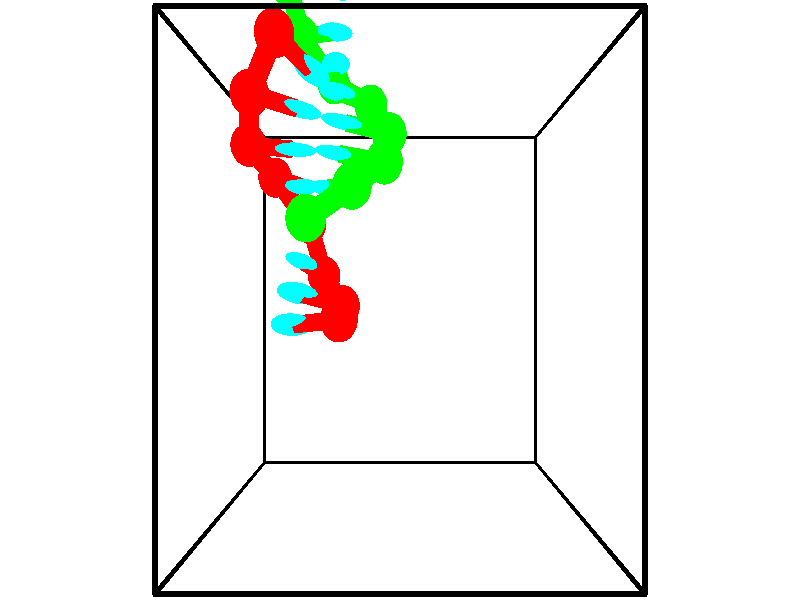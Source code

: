 // switches for output
#declare DRAW_BASES = 1; // possible values are 0, 1; only relevant for DNA ribbons
#declare DRAW_BASES_TYPE = 3; // possible values are 1, 2, 3; only relevant for DNA ribbons
#declare DRAW_FOG = 0; // set to 1 to enable fog

#include "colors.inc"

#include "transforms.inc"
background { rgb <1, 1, 1>}

#default {
   normal{
       ripples 0.25
       frequency 0.20
       turbulence 0.2
       lambda 5
   }
	finish {
		phong 0.1
		phong_size 40.
	}
}

// original window dimensions: 1024x640


// camera settings

camera {
	sky <-0, 1, 0>
	up <-0, 1, 0>
	right 1.6 * <1, 0, 0>
	location <2.5, 2.5, 11.1562>
	look_at <2.5, 2.5, 2.5>
	direction <0, 0, -8.6562>
	angle 67.0682
}


# declare cpy_camera_pos = <2.5, 2.5, 11.1562>;
# if (DRAW_FOG = 1)
fog {
	fog_type 2
	up vnormalize(cpy_camera_pos)
	color rgbt<1,1,1,0.3>
	distance 1e-5
	fog_alt 3e-3
	fog_offset 4
}
# end


// LIGHTS

# declare lum = 6;
global_settings {
	ambient_light rgb lum * <0.05, 0.05, 0.05>
	max_trace_level 15
}# declare cpy_direct_light_amount = 0.25;
light_source
{	1000 * <-1, -1, 1>,
	rgb lum * cpy_direct_light_amount
	parallel
}

light_source
{	1000 * <1, 1, -1>,
	rgb lum * cpy_direct_light_amount
	parallel
}

// strand 0

// nucleotide -1

// particle -1
sphere {
	<1.686282, 2.279037, 3.118082> 0.250000
	pigment { color rgbt <1,0,0,0> }
	no_shadow
}
cylinder {
	<1.304127, 2.244102, 3.005224>,  <1.074834, 2.223141, 2.937510>, 0.100000
	pigment { color rgbt <1,0,0,0> }
	no_shadow
}
cylinder {
	<1.304127, 2.244102, 3.005224>,  <1.686282, 2.279037, 3.118082>, 0.100000
	pigment { color rgbt <1,0,0,0> }
	no_shadow
}

// particle -1
sphere {
	<1.304127, 2.244102, 3.005224> 0.100000
	pigment { color rgbt <1,0,0,0> }
	no_shadow
}
sphere {
	0, 1
	scale<0.080000,0.200000,0.300000>
	matrix <0.089892, 0.823976, -0.559449,
		0.281341, -0.559854, -0.779366,
		-0.955388, -0.087337, -0.282144,
		1.017510, 2.217901, 2.920581>
	pigment { color rgbt <0,1,1,0> }
	no_shadow
}
cylinder {
	<1.663068, 2.430006, 2.343136>,  <1.686282, 2.279037, 3.118082>, 0.130000
	pigment { color rgbt <1,0,0,0> }
	no_shadow
}

// nucleotide -1

// particle -1
sphere {
	<1.663068, 2.430006, 2.343136> 0.250000
	pigment { color rgbt <1,0,0,0> }
	no_shadow
}
cylinder {
	<1.321621, 2.514557, 2.533569>,  <1.116753, 2.565288, 2.647829>, 0.100000
	pigment { color rgbt <1,0,0,0> }
	no_shadow
}
cylinder {
	<1.321621, 2.514557, 2.533569>,  <1.663068, 2.430006, 2.343136>, 0.100000
	pigment { color rgbt <1,0,0,0> }
	no_shadow
}

// particle -1
sphere {
	<1.321621, 2.514557, 2.533569> 0.100000
	pigment { color rgbt <1,0,0,0> }
	no_shadow
}
sphere {
	0, 1
	scale<0.080000,0.200000,0.300000>
	matrix <-0.059037, 0.868816, -0.491603,
		-0.517542, -0.447748, -0.729158,
		-0.853619, 0.211378, 0.476083,
		1.065535, 2.577970, 2.676394>
	pigment { color rgbt <0,1,1,0> }
	no_shadow
}
cylinder {
	<1.328815, 2.814576, 1.843065>,  <1.663068, 2.430006, 2.343136>, 0.130000
	pigment { color rgbt <1,0,0,0> }
	no_shadow
}

// nucleotide -1

// particle -1
sphere {
	<1.328815, 2.814576, 1.843065> 0.250000
	pigment { color rgbt <1,0,0,0> }
	no_shadow
}
cylinder {
	<1.190483, 2.898647, 2.208847>,  <1.107484, 2.949090, 2.428316>, 0.100000
	pigment { color rgbt <1,0,0,0> }
	no_shadow
}
cylinder {
	<1.190483, 2.898647, 2.208847>,  <1.328815, 2.814576, 1.843065>, 0.100000
	pigment { color rgbt <1,0,0,0> }
	no_shadow
}

// particle -1
sphere {
	<1.190483, 2.898647, 2.208847> 0.100000
	pigment { color rgbt <1,0,0,0> }
	no_shadow
}
sphere {
	0, 1
	scale<0.080000,0.200000,0.300000>
	matrix <0.134035, 0.975660, -0.173556,
		-0.928675, 0.062548, -0.365582,
		-0.345829, 0.210178, 0.914455,
		1.086735, 2.961701, 2.483184>
	pigment { color rgbt <0,1,1,0> }
	no_shadow
}
cylinder {
	<1.085904, 3.485751, 1.678277>,  <1.328815, 2.814576, 1.843065>, 0.130000
	pigment { color rgbt <1,0,0,0> }
	no_shadow
}

// nucleotide -1

// particle -1
sphere {
	<1.085904, 3.485751, 1.678277> 0.250000
	pigment { color rgbt <1,0,0,0> }
	no_shadow
}
cylinder {
	<1.124470, 3.464046, 2.075821>,  <1.147609, 3.451024, 2.314348>, 0.100000
	pigment { color rgbt <1,0,0,0> }
	no_shadow
}
cylinder {
	<1.124470, 3.464046, 2.075821>,  <1.085904, 3.485751, 1.678277>, 0.100000
	pigment { color rgbt <1,0,0,0> }
	no_shadow
}

// particle -1
sphere {
	<1.124470, 3.464046, 2.075821> 0.100000
	pigment { color rgbt <1,0,0,0> }
	no_shadow
}
sphere {
	0, 1
	scale<0.080000,0.200000,0.300000>
	matrix <-0.098615, 0.993079, 0.063787,
		-0.990444, -0.104160, 0.090395,
		0.096413, -0.054263, 0.993861,
		1.153394, 3.447768, 2.373979>
	pigment { color rgbt <0,1,1,0> }
	no_shadow
}
cylinder {
	<0.611985, 4.042710, 2.019950>,  <1.085904, 3.485751, 1.678277>, 0.130000
	pigment { color rgbt <1,0,0,0> }
	no_shadow
}

// nucleotide -1

// particle -1
sphere {
	<0.611985, 4.042710, 2.019950> 0.250000
	pigment { color rgbt <1,0,0,0> }
	no_shadow
}
cylinder {
	<0.885056, 3.938335, 2.292967>,  <1.048898, 3.875711, 2.456777>, 0.100000
	pigment { color rgbt <1,0,0,0> }
	no_shadow
}
cylinder {
	<0.885056, 3.938335, 2.292967>,  <0.611985, 4.042710, 2.019950>, 0.100000
	pigment { color rgbt <1,0,0,0> }
	no_shadow
}

// particle -1
sphere {
	<0.885056, 3.938335, 2.292967> 0.100000
	pigment { color rgbt <1,0,0,0> }
	no_shadow
}
sphere {
	0, 1
	scale<0.080000,0.200000,0.300000>
	matrix <-0.007854, 0.931394, 0.363928,
		-0.730679, -0.253806, 0.633791,
		0.682676, -0.260937, 0.682543,
		1.089859, 3.860054, 2.497730>
	pigment { color rgbt <0,1,1,0> }
	no_shadow
}
cylinder {
	<0.359695, 4.323977, 2.616610>,  <0.611985, 4.042710, 2.019950>, 0.130000
	pigment { color rgbt <1,0,0,0> }
	no_shadow
}

// nucleotide -1

// particle -1
sphere {
	<0.359695, 4.323977, 2.616610> 0.250000
	pigment { color rgbt <1,0,0,0> }
	no_shadow
}
cylinder {
	<0.749493, 4.279030, 2.694313>,  <0.983371, 4.252061, 2.740935>, 0.100000
	pigment { color rgbt <1,0,0,0> }
	no_shadow
}
cylinder {
	<0.749493, 4.279030, 2.694313>,  <0.359695, 4.323977, 2.616610>, 0.100000
	pigment { color rgbt <1,0,0,0> }
	no_shadow
}

// particle -1
sphere {
	<0.749493, 4.279030, 2.694313> 0.100000
	pigment { color rgbt <1,0,0,0> }
	no_shadow
}
sphere {
	0, 1
	scale<0.080000,0.200000,0.300000>
	matrix <0.065625, 0.970461, 0.232161,
		-0.214607, -0.213492, 0.953082,
		0.974493, -0.112369, 0.194257,
		1.041841, 4.245319, 2.752590>
	pigment { color rgbt <0,1,1,0> }
	no_shadow
}
cylinder {
	<0.546968, 4.734503, 3.323941>,  <0.359695, 4.323977, 2.616610>, 0.130000
	pigment { color rgbt <1,0,0,0> }
	no_shadow
}

// nucleotide -1

// particle -1
sphere {
	<0.546968, 4.734503, 3.323941> 0.250000
	pigment { color rgbt <1,0,0,0> }
	no_shadow
}
cylinder {
	<0.889118, 4.687561, 3.122126>,  <1.094408, 4.659396, 3.001036>, 0.100000
	pigment { color rgbt <1,0,0,0> }
	no_shadow
}
cylinder {
	<0.889118, 4.687561, 3.122126>,  <0.546968, 4.734503, 3.323941>, 0.100000
	pigment { color rgbt <1,0,0,0> }
	no_shadow
}

// particle -1
sphere {
	<0.889118, 4.687561, 3.122126> 0.100000
	pigment { color rgbt <1,0,0,0> }
	no_shadow
}
sphere {
	0, 1
	scale<0.080000,0.200000,0.300000>
	matrix <0.118930, 0.992473, -0.029216,
		0.504170, -0.035014, 0.862894,
		0.855376, -0.117354, -0.504540,
		1.145731, 4.652355, 2.970764>
	pigment { color rgbt <0,1,1,0> }
	no_shadow
}
cylinder {
	<0.912442, 5.308388, 3.534411>,  <0.546968, 4.734503, 3.323941>, 0.130000
	pigment { color rgbt <1,0,0,0> }
	no_shadow
}

// nucleotide -1

// particle -1
sphere {
	<0.912442, 5.308388, 3.534411> 0.250000
	pigment { color rgbt <1,0,0,0> }
	no_shadow
}
cylinder {
	<1.138206, 5.175781, 3.232011>,  <1.273665, 5.096218, 3.050570>, 0.100000
	pigment { color rgbt <1,0,0,0> }
	no_shadow
}
cylinder {
	<1.138206, 5.175781, 3.232011>,  <0.912442, 5.308388, 3.534411>, 0.100000
	pigment { color rgbt <1,0,0,0> }
	no_shadow
}

// particle -1
sphere {
	<1.138206, 5.175781, 3.232011> 0.100000
	pigment { color rgbt <1,0,0,0> }
	no_shadow
}
sphere {
	0, 1
	scale<0.080000,0.200000,0.300000>
	matrix <0.163459, 0.942566, -0.291292,
		0.809149, 0.040833, 0.586183,
		0.564411, -0.331516, -0.756001,
		1.307530, 5.076326, 3.005210>
	pigment { color rgbt <0,1,1,0> }
	no_shadow
}
// strand 1

// nucleotide -1

// particle -1
sphere {
	<0.932375, 6.193396, 2.689371> 0.250000
	pigment { color rgbt <0,1,0,0> }
	no_shadow
}
cylinder {
	<1.322571, 6.183598, 2.601898>,  <1.556688, 6.177719, 2.549414>, 0.100000
	pigment { color rgbt <0,1,0,0> }
	no_shadow
}
cylinder {
	<1.322571, 6.183598, 2.601898>,  <0.932375, 6.193396, 2.689371>, 0.100000
	pigment { color rgbt <0,1,0,0> }
	no_shadow
}

// particle -1
sphere {
	<1.322571, 6.183598, 2.601898> 0.100000
	pigment { color rgbt <0,1,0,0> }
	no_shadow
}
sphere {
	0, 1
	scale<0.080000,0.200000,0.300000>
	matrix <-0.034561, -0.998506, -0.042323,
		-0.217320, 0.048843, -0.974878,
		0.975488, -0.024495, -0.218683,
		1.615217, 6.176249, 2.536293>
	pigment { color rgbt <0,1,1,0> }
	no_shadow
}
cylinder {
	<1.013656, 5.840451, 1.970299>,  <0.932375, 6.193396, 2.689371>, 0.130000
	pigment { color rgbt <0,1,0,0> }
	no_shadow
}

// nucleotide -1

// particle -1
sphere {
	<1.013656, 5.840451, 1.970299> 0.250000
	pigment { color rgbt <0,1,0,0> }
	no_shadow
}
cylinder {
	<1.323181, 5.781693, 2.216757>,  <1.508896, 5.746438, 2.364632>, 0.100000
	pigment { color rgbt <0,1,0,0> }
	no_shadow
}
cylinder {
	<1.323181, 5.781693, 2.216757>,  <1.013656, 5.840451, 1.970299>, 0.100000
	pigment { color rgbt <0,1,0,0> }
	no_shadow
}

// particle -1
sphere {
	<1.323181, 5.781693, 2.216757> 0.100000
	pigment { color rgbt <0,1,0,0> }
	no_shadow
}
sphere {
	0, 1
	scale<0.080000,0.200000,0.300000>
	matrix <-0.185300, -0.982681, -0.001566,
		0.605705, -0.112960, -0.787630,
		0.773812, -0.146896, 0.616146,
		1.555325, 5.737624, 2.401601>
	pigment { color rgbt <0,1,1,0> }
	no_shadow
}
cylinder {
	<1.470314, 5.293369, 1.770535>,  <1.013656, 5.840451, 1.970299>, 0.130000
	pigment { color rgbt <0,1,0,0> }
	no_shadow
}

// nucleotide -1

// particle -1
sphere {
	<1.470314, 5.293369, 1.770535> 0.250000
	pigment { color rgbt <0,1,0,0> }
	no_shadow
}
cylinder {
	<1.531174, 5.315929, 2.165234>,  <1.567690, 5.329466, 2.402053>, 0.100000
	pigment { color rgbt <0,1,0,0> }
	no_shadow
}
cylinder {
	<1.531174, 5.315929, 2.165234>,  <1.470314, 5.293369, 1.770535>, 0.100000
	pigment { color rgbt <0,1,0,0> }
	no_shadow
}

// particle -1
sphere {
	<1.531174, 5.315929, 2.165234> 0.100000
	pigment { color rgbt <0,1,0,0> }
	no_shadow
}
sphere {
	0, 1
	scale<0.080000,0.200000,0.300000>
	matrix <-0.029427, -0.997669, 0.061563,
		0.987919, -0.038404, -0.150135,
		0.152150, 0.056401, 0.986747,
		1.576819, 5.332850, 2.461258>
	pigment { color rgbt <0,1,1,0> }
	no_shadow
}
cylinder {
	<2.060052, 4.956296, 2.023486>,  <1.470314, 5.293369, 1.770535>, 0.130000
	pigment { color rgbt <0,1,0,0> }
	no_shadow
}

// nucleotide -1

// particle -1
sphere {
	<2.060052, 4.956296, 2.023486> 0.250000
	pigment { color rgbt <0,1,0,0> }
	no_shadow
}
cylinder {
	<1.802216, 4.962475, 2.329235>,  <1.647514, 4.966182, 2.512684>, 0.100000
	pigment { color rgbt <0,1,0,0> }
	no_shadow
}
cylinder {
	<1.802216, 4.962475, 2.329235>,  <2.060052, 4.956296, 2.023486>, 0.100000
	pigment { color rgbt <0,1,0,0> }
	no_shadow
}

// particle -1
sphere {
	<1.802216, 4.962475, 2.329235> 0.100000
	pigment { color rgbt <0,1,0,0> }
	no_shadow
}
sphere {
	0, 1
	scale<0.080000,0.200000,0.300000>
	matrix <0.024943, -0.998839, 0.041218,
		0.764121, 0.045635, 0.643456,
		-0.644590, 0.015446, 0.764372,
		1.608839, 4.967109, 2.558547>
	pigment { color rgbt <0,1,1,0> }
	no_shadow
}
cylinder {
	<2.345647, 4.491821, 2.480799>,  <2.060052, 4.956296, 2.023486>, 0.130000
	pigment { color rgbt <0,1,0,0> }
	no_shadow
}

// nucleotide -1

// particle -1
sphere {
	<2.345647, 4.491821, 2.480799> 0.250000
	pigment { color rgbt <0,1,0,0> }
	no_shadow
}
cylinder {
	<1.973770, 4.537632, 2.620831>,  <1.750644, 4.565119, 2.704849>, 0.100000
	pigment { color rgbt <0,1,0,0> }
	no_shadow
}
cylinder {
	<1.973770, 4.537632, 2.620831>,  <2.345647, 4.491821, 2.480799>, 0.100000
	pigment { color rgbt <0,1,0,0> }
	no_shadow
}

// particle -1
sphere {
	<1.973770, 4.537632, 2.620831> 0.100000
	pigment { color rgbt <0,1,0,0> }
	no_shadow
}
sphere {
	0, 1
	scale<0.080000,0.200000,0.300000>
	matrix <-0.144450, -0.987661, -0.060498,
		0.338831, -0.106814, 0.934765,
		-0.929692, 0.114528, 0.350079,
		1.694862, 4.571990, 2.725854>
	pigment { color rgbt <0,1,1,0> }
	no_shadow
}
cylinder {
	<2.288592, 4.047095, 3.037963>,  <2.345647, 4.491821, 2.480799>, 0.130000
	pigment { color rgbt <0,1,0,0> }
	no_shadow
}

// nucleotide -1

// particle -1
sphere {
	<2.288592, 4.047095, 3.037963> 0.250000
	pigment { color rgbt <0,1,0,0> }
	no_shadow
}
cylinder {
	<1.907120, 4.121571, 2.943453>,  <1.678236, 4.166256, 2.886746>, 0.100000
	pigment { color rgbt <0,1,0,0> }
	no_shadow
}
cylinder {
	<1.907120, 4.121571, 2.943453>,  <2.288592, 4.047095, 3.037963>, 0.100000
	pigment { color rgbt <0,1,0,0> }
	no_shadow
}

// particle -1
sphere {
	<1.907120, 4.121571, 2.943453> 0.100000
	pigment { color rgbt <0,1,0,0> }
	no_shadow
}
sphere {
	0, 1
	scale<0.080000,0.200000,0.300000>
	matrix <-0.170112, -0.981588, -0.086880,
		-0.248102, -0.042662, 0.967794,
		-0.953681, 0.186188, -0.236277,
		1.621016, 4.177427, 2.872570>
	pigment { color rgbt <0,1,1,0> }
	no_shadow
}
cylinder {
	<1.888695, 3.708710, 3.480667>,  <2.288592, 4.047095, 3.037963>, 0.130000
	pigment { color rgbt <0,1,0,0> }
	no_shadow
}

// nucleotide -1

// particle -1
sphere {
	<1.888695, 3.708710, 3.480667> 0.250000
	pigment { color rgbt <0,1,0,0> }
	no_shadow
}
cylinder {
	<1.666267, 3.745163, 3.150217>,  <1.532811, 3.767035, 2.951947>, 0.100000
	pigment { color rgbt <0,1,0,0> }
	no_shadow
}
cylinder {
	<1.666267, 3.745163, 3.150217>,  <1.888695, 3.708710, 3.480667>, 0.100000
	pigment { color rgbt <0,1,0,0> }
	no_shadow
}

// particle -1
sphere {
	<1.666267, 3.745163, 3.150217> 0.100000
	pigment { color rgbt <0,1,0,0> }
	no_shadow
}
sphere {
	0, 1
	scale<0.080000,0.200000,0.300000>
	matrix <-0.194799, -0.980575, 0.022950,
		-0.807986, 0.173690, 0.563019,
		-0.556069, 0.091132, -0.826125,
		1.499447, 3.772503, 2.902380>
	pigment { color rgbt <0,1,1,0> }
	no_shadow
}
cylinder {
	<1.329895, 3.347572, 3.656828>,  <1.888695, 3.708710, 3.480667>, 0.130000
	pigment { color rgbt <0,1,0,0> }
	no_shadow
}

// nucleotide -1

// particle -1
sphere {
	<1.329895, 3.347572, 3.656828> 0.250000
	pigment { color rgbt <0,1,0,0> }
	no_shadow
}
cylinder {
	<1.294830, 3.379219, 3.259626>,  <1.273791, 3.398207, 3.021306>, 0.100000
	pigment { color rgbt <0,1,0,0> }
	no_shadow
}
cylinder {
	<1.294830, 3.379219, 3.259626>,  <1.329895, 3.347572, 3.656828>, 0.100000
	pigment { color rgbt <0,1,0,0> }
	no_shadow
}

// particle -1
sphere {
	<1.294830, 3.379219, 3.259626> 0.100000
	pigment { color rgbt <0,1,0,0> }
	no_shadow
}
sphere {
	0, 1
	scale<0.080000,0.200000,0.300000>
	matrix <-0.112121, -0.991290, -0.069083,
		-0.989820, 0.105281, 0.095770,
		-0.087663, 0.079117, -0.993003,
		1.268531, 3.402954, 2.961725>
	pigment { color rgbt <0,1,1,0> }
	no_shadow
}
// box output
cylinder {
	<0.000000, 0.000000, 0.000000>,  <5.000000, 0.000000, 0.000000>, 0.025000
	pigment { color rgbt <0,0,0,0> }
	no_shadow
}
cylinder {
	<0.000000, 0.000000, 0.000000>,  <0.000000, 5.000000, 0.000000>, 0.025000
	pigment { color rgbt <0,0,0,0> }
	no_shadow
}
cylinder {
	<0.000000, 0.000000, 0.000000>,  <0.000000, 0.000000, 5.000000>, 0.025000
	pigment { color rgbt <0,0,0,0> }
	no_shadow
}
cylinder {
	<5.000000, 5.000000, 5.000000>,  <0.000000, 5.000000, 5.000000>, 0.025000
	pigment { color rgbt <0,0,0,0> }
	no_shadow
}
cylinder {
	<5.000000, 5.000000, 5.000000>,  <5.000000, 0.000000, 5.000000>, 0.025000
	pigment { color rgbt <0,0,0,0> }
	no_shadow
}
cylinder {
	<5.000000, 5.000000, 5.000000>,  <5.000000, 5.000000, 0.000000>, 0.025000
	pigment { color rgbt <0,0,0,0> }
	no_shadow
}
cylinder {
	<0.000000, 0.000000, 5.000000>,  <0.000000, 5.000000, 5.000000>, 0.025000
	pigment { color rgbt <0,0,0,0> }
	no_shadow
}
cylinder {
	<0.000000, 0.000000, 5.000000>,  <5.000000, 0.000000, 5.000000>, 0.025000
	pigment { color rgbt <0,0,0,0> }
	no_shadow
}
cylinder {
	<5.000000, 5.000000, 0.000000>,  <0.000000, 5.000000, 0.000000>, 0.025000
	pigment { color rgbt <0,0,0,0> }
	no_shadow
}
cylinder {
	<5.000000, 5.000000, 0.000000>,  <5.000000, 0.000000, 0.000000>, 0.025000
	pigment { color rgbt <0,0,0,0> }
	no_shadow
}
cylinder {
	<5.000000, 0.000000, 5.000000>,  <5.000000, 0.000000, 0.000000>, 0.025000
	pigment { color rgbt <0,0,0,0> }
	no_shadow
}
cylinder {
	<0.000000, 5.000000, 0.000000>,  <0.000000, 5.000000, 5.000000>, 0.025000
	pigment { color rgbt <0,0,0,0> }
	no_shadow
}
// end of box output
